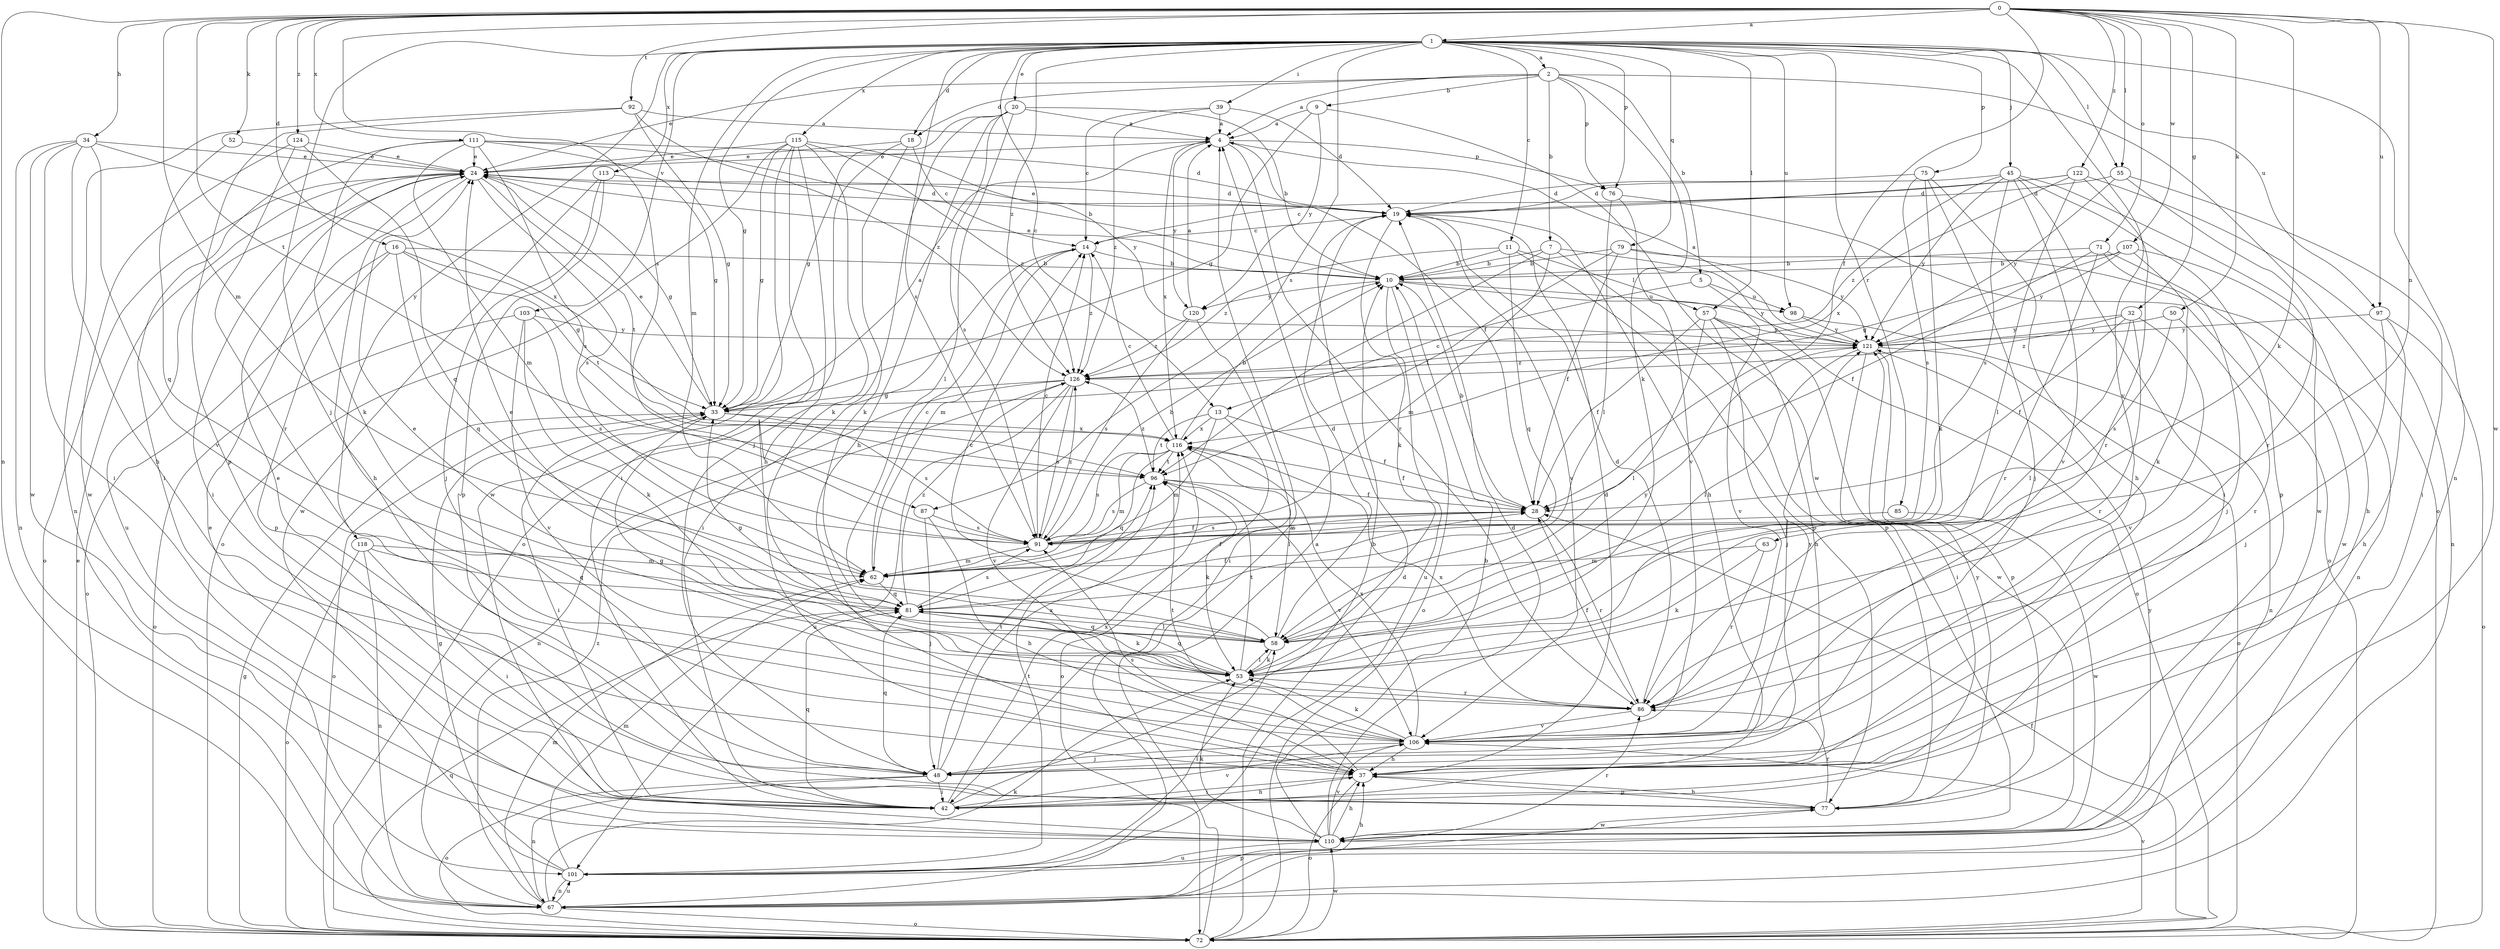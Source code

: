 strict digraph  {
0;
1;
2;
4;
5;
7;
9;
10;
11;
13;
14;
16;
18;
19;
20;
24;
28;
32;
33;
34;
37;
39;
42;
45;
48;
50;
52;
53;
55;
57;
58;
62;
63;
67;
71;
72;
75;
76;
77;
79;
81;
85;
86;
87;
91;
92;
96;
97;
98;
101;
103;
106;
107;
110;
111;
113;
115;
116;
118;
120;
121;
122;
124;
126;
0 -> 1  [label=a];
0 -> 16  [label=d];
0 -> 28  [label=f];
0 -> 32  [label=g];
0 -> 34  [label=h];
0 -> 50  [label=k];
0 -> 52  [label=k];
0 -> 53  [label=k];
0 -> 55  [label=l];
0 -> 62  [label=m];
0 -> 63  [label=n];
0 -> 67  [label=n];
0 -> 71  [label=o];
0 -> 87  [label=s];
0 -> 92  [label=t];
0 -> 96  [label=t];
0 -> 97  [label=u];
0 -> 107  [label=w];
0 -> 110  [label=w];
0 -> 111  [label=x];
0 -> 122  [label=z];
0 -> 124  [label=z];
1 -> 2  [label=a];
1 -> 11  [label=c];
1 -> 13  [label=c];
1 -> 18  [label=d];
1 -> 20  [label=e];
1 -> 33  [label=g];
1 -> 39  [label=i];
1 -> 45  [label=j];
1 -> 48  [label=j];
1 -> 55  [label=l];
1 -> 57  [label=l];
1 -> 62  [label=m];
1 -> 67  [label=n];
1 -> 75  [label=p];
1 -> 76  [label=p];
1 -> 79  [label=q];
1 -> 85  [label=r];
1 -> 87  [label=s];
1 -> 91  [label=s];
1 -> 97  [label=u];
1 -> 98  [label=u];
1 -> 103  [label=v];
1 -> 106  [label=v];
1 -> 113  [label=x];
1 -> 115  [label=x];
1 -> 118  [label=y];
1 -> 126  [label=z];
2 -> 4  [label=a];
2 -> 5  [label=b];
2 -> 7  [label=b];
2 -> 9  [label=b];
2 -> 18  [label=d];
2 -> 24  [label=e];
2 -> 53  [label=k];
2 -> 72  [label=o];
2 -> 76  [label=p];
4 -> 24  [label=e];
4 -> 28  [label=f];
4 -> 76  [label=p];
4 -> 86  [label=r];
4 -> 116  [label=x];
4 -> 120  [label=y];
5 -> 13  [label=c];
5 -> 98  [label=u];
5 -> 106  [label=v];
7 -> 10  [label=b];
7 -> 62  [label=m];
7 -> 72  [label=o];
7 -> 77  [label=p];
7 -> 96  [label=t];
9 -> 4  [label=a];
9 -> 33  [label=g];
9 -> 110  [label=w];
9 -> 120  [label=y];
10 -> 24  [label=e];
10 -> 72  [label=o];
10 -> 98  [label=u];
10 -> 101  [label=u];
10 -> 120  [label=y];
10 -> 121  [label=y];
11 -> 10  [label=b];
11 -> 57  [label=l];
11 -> 77  [label=p];
11 -> 81  [label=q];
11 -> 126  [label=z];
13 -> 28  [label=f];
13 -> 62  [label=m];
13 -> 72  [label=o];
13 -> 96  [label=t];
13 -> 116  [label=x];
14 -> 10  [label=b];
14 -> 42  [label=i];
14 -> 62  [label=m];
14 -> 126  [label=z];
16 -> 10  [label=b];
16 -> 33  [label=g];
16 -> 72  [label=o];
16 -> 77  [label=p];
16 -> 81  [label=q];
16 -> 96  [label=t];
18 -> 14  [label=c];
18 -> 24  [label=e];
18 -> 53  [label=k];
18 -> 72  [label=o];
19 -> 14  [label=c];
19 -> 24  [label=e];
19 -> 37  [label=h];
19 -> 53  [label=k];
19 -> 106  [label=v];
20 -> 4  [label=a];
20 -> 10  [label=b];
20 -> 33  [label=g];
20 -> 37  [label=h];
20 -> 48  [label=j];
20 -> 58  [label=l];
20 -> 91  [label=s];
24 -> 19  [label=d];
24 -> 33  [label=g];
24 -> 37  [label=h];
24 -> 42  [label=i];
24 -> 72  [label=o];
24 -> 91  [label=s];
24 -> 96  [label=t];
24 -> 101  [label=u];
28 -> 10  [label=b];
28 -> 86  [label=r];
28 -> 91  [label=s];
32 -> 28  [label=f];
32 -> 58  [label=l];
32 -> 86  [label=r];
32 -> 106  [label=v];
32 -> 121  [label=y];
32 -> 126  [label=z];
33 -> 4  [label=a];
33 -> 24  [label=e];
33 -> 42  [label=i];
33 -> 72  [label=o];
33 -> 91  [label=s];
33 -> 116  [label=x];
34 -> 24  [label=e];
34 -> 37  [label=h];
34 -> 42  [label=i];
34 -> 67  [label=n];
34 -> 106  [label=v];
34 -> 110  [label=w];
34 -> 116  [label=x];
37 -> 19  [label=d];
37 -> 42  [label=i];
37 -> 72  [label=o];
37 -> 77  [label=p];
37 -> 91  [label=s];
39 -> 4  [label=a];
39 -> 14  [label=c];
39 -> 19  [label=d];
39 -> 126  [label=z];
42 -> 10  [label=b];
42 -> 37  [label=h];
42 -> 81  [label=q];
42 -> 106  [label=v];
42 -> 116  [label=x];
45 -> 19  [label=d];
45 -> 42  [label=i];
45 -> 77  [label=p];
45 -> 91  [label=s];
45 -> 106  [label=v];
45 -> 110  [label=w];
45 -> 121  [label=y];
45 -> 126  [label=z];
48 -> 24  [label=e];
48 -> 42  [label=i];
48 -> 67  [label=n];
48 -> 72  [label=o];
48 -> 81  [label=q];
48 -> 96  [label=t];
48 -> 116  [label=x];
50 -> 86  [label=r];
50 -> 91  [label=s];
50 -> 121  [label=y];
52 -> 24  [label=e];
52 -> 81  [label=q];
53 -> 24  [label=e];
53 -> 58  [label=l];
53 -> 81  [label=q];
53 -> 86  [label=r];
53 -> 96  [label=t];
55 -> 19  [label=d];
55 -> 42  [label=i];
55 -> 86  [label=r];
55 -> 121  [label=y];
57 -> 28  [label=f];
57 -> 37  [label=h];
57 -> 48  [label=j];
57 -> 58  [label=l];
57 -> 110  [label=w];
57 -> 121  [label=y];
58 -> 14  [label=c];
58 -> 19  [label=d];
58 -> 24  [label=e];
58 -> 33  [label=g];
58 -> 53  [label=k];
58 -> 81  [label=q];
58 -> 121  [label=y];
62 -> 14  [label=c];
62 -> 28  [label=f];
62 -> 81  [label=q];
63 -> 53  [label=k];
63 -> 62  [label=m];
63 -> 86  [label=r];
67 -> 4  [label=a];
67 -> 53  [label=k];
67 -> 62  [label=m];
67 -> 72  [label=o];
67 -> 77  [label=p];
67 -> 101  [label=u];
67 -> 126  [label=z];
71 -> 10  [label=b];
71 -> 28  [label=f];
71 -> 48  [label=j];
71 -> 86  [label=r];
71 -> 110  [label=w];
72 -> 4  [label=a];
72 -> 19  [label=d];
72 -> 24  [label=e];
72 -> 28  [label=f];
72 -> 33  [label=g];
72 -> 81  [label=q];
72 -> 106  [label=v];
72 -> 110  [label=w];
75 -> 19  [label=d];
75 -> 37  [label=h];
75 -> 48  [label=j];
75 -> 53  [label=k];
75 -> 91  [label=s];
76 -> 58  [label=l];
76 -> 72  [label=o];
76 -> 106  [label=v];
77 -> 37  [label=h];
77 -> 86  [label=r];
77 -> 110  [label=w];
77 -> 121  [label=y];
79 -> 10  [label=b];
79 -> 28  [label=f];
79 -> 67  [label=n];
79 -> 96  [label=t];
79 -> 121  [label=y];
81 -> 28  [label=f];
81 -> 53  [label=k];
81 -> 58  [label=l];
81 -> 91  [label=s];
81 -> 126  [label=z];
85 -> 91  [label=s];
85 -> 110  [label=w];
86 -> 19  [label=d];
86 -> 28  [label=f];
86 -> 33  [label=g];
86 -> 106  [label=v];
86 -> 116  [label=x];
87 -> 37  [label=h];
87 -> 48  [label=j];
87 -> 91  [label=s];
91 -> 10  [label=b];
91 -> 14  [label=c];
91 -> 28  [label=f];
91 -> 62  [label=m];
91 -> 126  [label=z];
92 -> 4  [label=a];
92 -> 33  [label=g];
92 -> 67  [label=n];
92 -> 77  [label=p];
92 -> 126  [label=z];
96 -> 28  [label=f];
96 -> 53  [label=k];
96 -> 91  [label=s];
96 -> 106  [label=v];
96 -> 126  [label=z];
97 -> 37  [label=h];
97 -> 48  [label=j];
97 -> 72  [label=o];
97 -> 121  [label=y];
98 -> 67  [label=n];
98 -> 121  [label=y];
101 -> 24  [label=e];
101 -> 33  [label=g];
101 -> 37  [label=h];
101 -> 58  [label=l];
101 -> 62  [label=m];
101 -> 67  [label=n];
101 -> 96  [label=t];
101 -> 121  [label=y];
103 -> 53  [label=k];
103 -> 72  [label=o];
103 -> 91  [label=s];
103 -> 106  [label=v];
103 -> 121  [label=y];
106 -> 37  [label=h];
106 -> 48  [label=j];
106 -> 53  [label=k];
106 -> 96  [label=t];
106 -> 116  [label=x];
106 -> 121  [label=y];
107 -> 10  [label=b];
107 -> 33  [label=g];
107 -> 37  [label=h];
107 -> 53  [label=k];
107 -> 121  [label=y];
110 -> 10  [label=b];
110 -> 19  [label=d];
110 -> 37  [label=h];
110 -> 53  [label=k];
110 -> 86  [label=r];
110 -> 101  [label=u];
110 -> 106  [label=v];
111 -> 10  [label=b];
111 -> 19  [label=d];
111 -> 24  [label=e];
111 -> 33  [label=g];
111 -> 42  [label=i];
111 -> 53  [label=k];
111 -> 62  [label=m];
111 -> 91  [label=s];
113 -> 19  [label=d];
113 -> 48  [label=j];
113 -> 77  [label=p];
113 -> 110  [label=w];
115 -> 24  [label=e];
115 -> 33  [label=g];
115 -> 37  [label=h];
115 -> 42  [label=i];
115 -> 53  [label=k];
115 -> 72  [label=o];
115 -> 110  [label=w];
115 -> 121  [label=y];
115 -> 126  [label=z];
116 -> 10  [label=b];
116 -> 14  [label=c];
116 -> 28  [label=f];
116 -> 58  [label=l];
116 -> 62  [label=m];
116 -> 81  [label=q];
116 -> 91  [label=s];
116 -> 96  [label=t];
118 -> 42  [label=i];
118 -> 62  [label=m];
118 -> 67  [label=n];
118 -> 72  [label=o];
118 -> 81  [label=q];
120 -> 4  [label=a];
120 -> 42  [label=i];
120 -> 91  [label=s];
120 -> 126  [label=z];
121 -> 4  [label=a];
121 -> 42  [label=i];
121 -> 58  [label=l];
121 -> 72  [label=o];
121 -> 77  [label=p];
121 -> 126  [label=z];
122 -> 14  [label=c];
122 -> 19  [label=d];
122 -> 58  [label=l];
122 -> 67  [label=n];
122 -> 86  [label=r];
122 -> 116  [label=x];
124 -> 24  [label=e];
124 -> 81  [label=q];
124 -> 86  [label=r];
124 -> 110  [label=w];
126 -> 33  [label=g];
126 -> 67  [label=n];
126 -> 91  [label=s];
126 -> 101  [label=u];
126 -> 106  [label=v];
}

